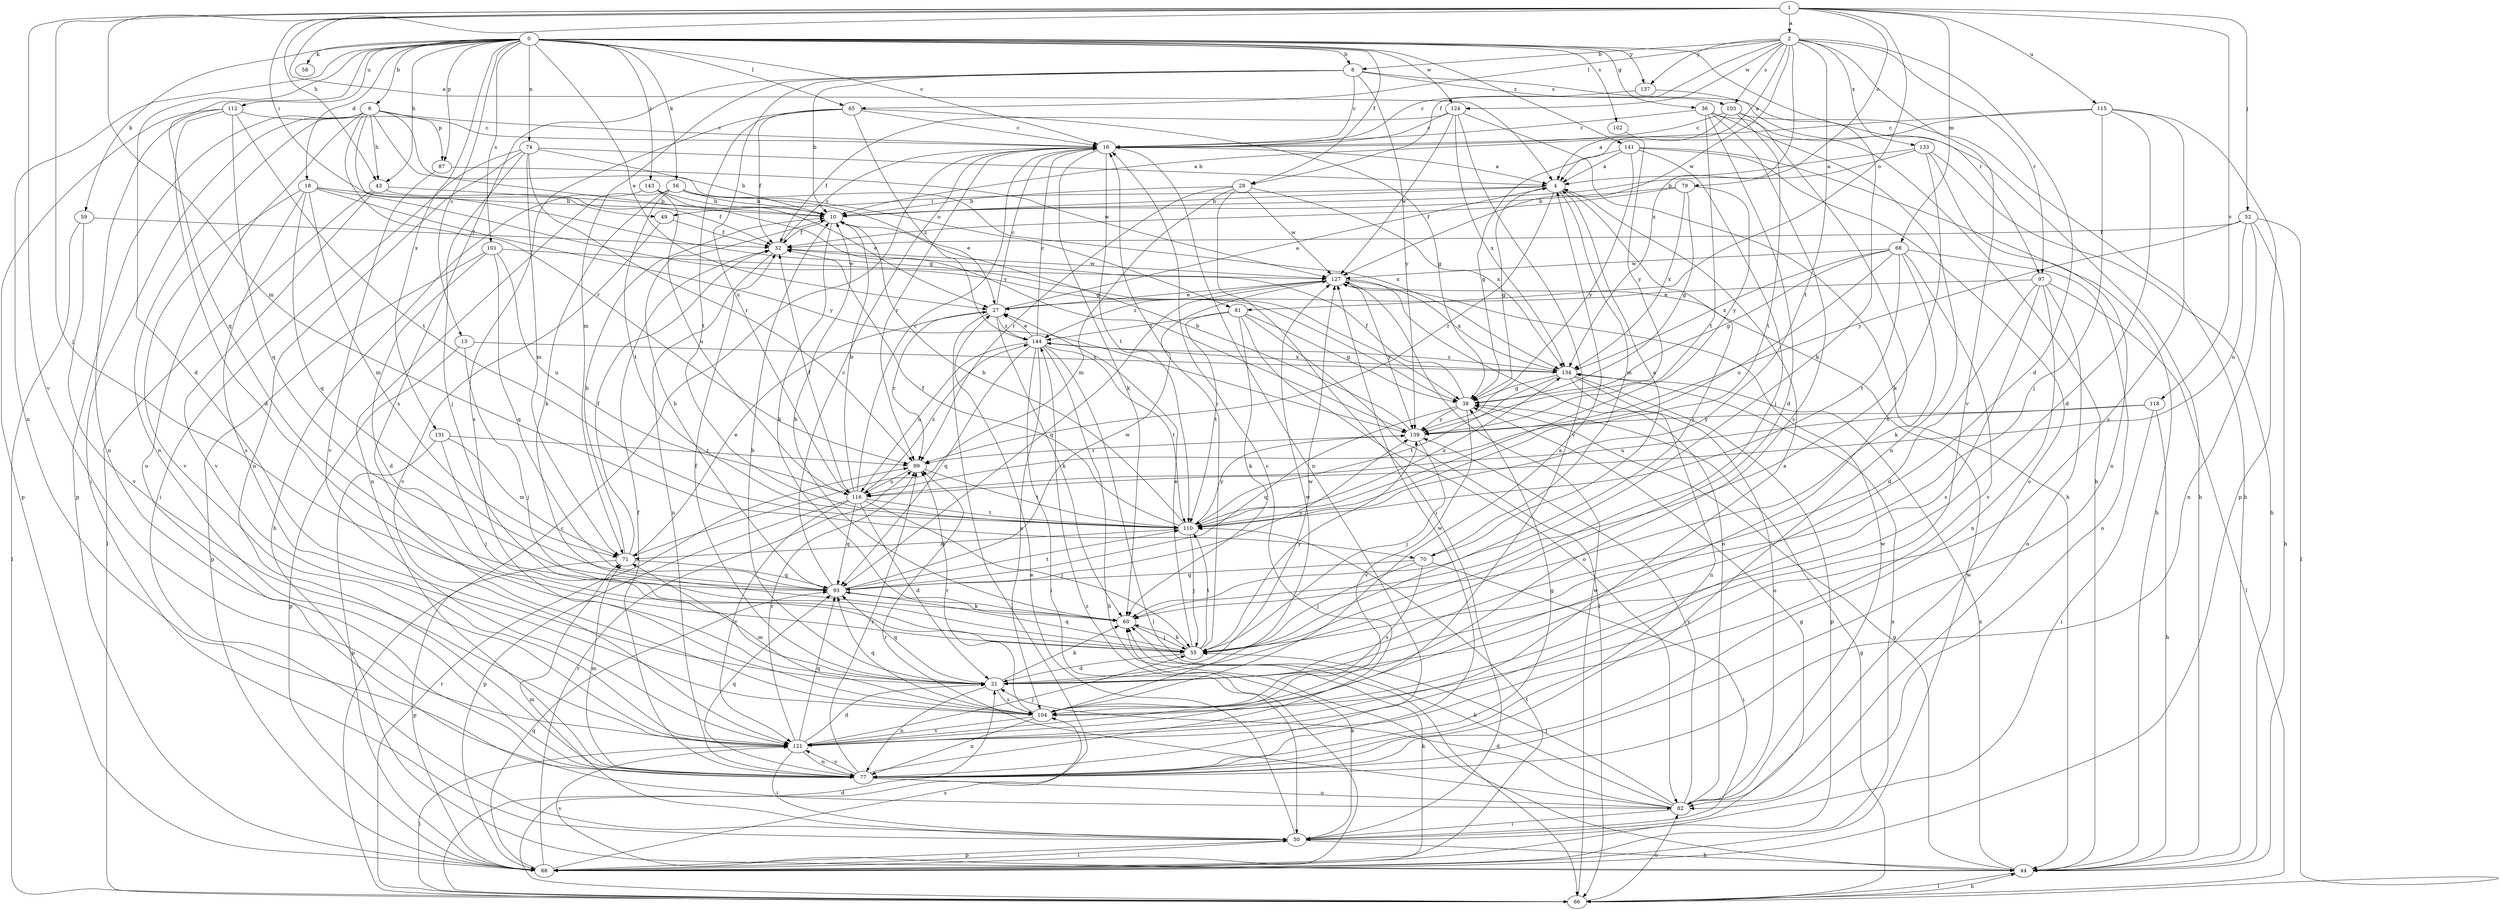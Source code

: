 strict digraph  {
0;
1;
2;
4;
6;
8;
10;
13;
16;
18;
21;
27;
28;
32;
36;
38;
43;
44;
49;
50;
52;
55;
56;
58;
59;
60;
65;
66;
68;
70;
71;
74;
77;
79;
81;
82;
87;
88;
93;
97;
99;
101;
102;
103;
104;
110;
112;
115;
116;
118;
121;
124;
127;
131;
133;
134;
137;
139;
141;
143;
144;
0 -> 6  [label=b];
0 -> 8  [label=b];
0 -> 13  [label=c];
0 -> 16  [label=c];
0 -> 18  [label=d];
0 -> 21  [label=d];
0 -> 27  [label=e];
0 -> 28  [label=f];
0 -> 36  [label=g];
0 -> 43  [label=h];
0 -> 56  [label=k];
0 -> 58  [label=k];
0 -> 59  [label=k];
0 -> 65  [label=l];
0 -> 74  [label=n];
0 -> 77  [label=n];
0 -> 87  [label=p];
0 -> 93  [label=q];
0 -> 97  [label=r];
0 -> 101  [label=s];
0 -> 102  [label=s];
0 -> 112  [label=u];
0 -> 124  [label=w];
0 -> 131  [label=x];
0 -> 137  [label=y];
0 -> 141  [label=z];
0 -> 143  [label=z];
1 -> 2  [label=a];
1 -> 4  [label=a];
1 -> 43  [label=h];
1 -> 49  [label=i];
1 -> 52  [label=j];
1 -> 55  [label=j];
1 -> 68  [label=m];
1 -> 70  [label=m];
1 -> 79  [label=o];
1 -> 81  [label=o];
1 -> 115  [label=u];
1 -> 118  [label=v];
1 -> 121  [label=v];
2 -> 4  [label=a];
2 -> 8  [label=b];
2 -> 21  [label=d];
2 -> 28  [label=f];
2 -> 65  [label=l];
2 -> 97  [label=r];
2 -> 103  [label=s];
2 -> 110  [label=t];
2 -> 121  [label=v];
2 -> 124  [label=w];
2 -> 127  [label=w];
2 -> 133  [label=x];
2 -> 134  [label=x];
2 -> 137  [label=y];
4 -> 10  [label=b];
4 -> 38  [label=g];
4 -> 49  [label=i];
4 -> 55  [label=j];
4 -> 70  [label=m];
4 -> 99  [label=r];
6 -> 16  [label=c];
6 -> 38  [label=g];
6 -> 43  [label=h];
6 -> 50  [label=i];
6 -> 77  [label=n];
6 -> 81  [label=o];
6 -> 82  [label=o];
6 -> 87  [label=p];
6 -> 88  [label=p];
6 -> 99  [label=r];
6 -> 139  [label=y];
8 -> 10  [label=b];
8 -> 16  [label=c];
8 -> 44  [label=h];
8 -> 71  [label=m];
8 -> 103  [label=s];
8 -> 104  [label=s];
8 -> 116  [label=u];
8 -> 139  [label=y];
10 -> 32  [label=f];
10 -> 60  [label=k];
13 -> 55  [label=j];
13 -> 88  [label=p];
13 -> 134  [label=x];
16 -> 4  [label=a];
16 -> 60  [label=k];
16 -> 77  [label=n];
16 -> 99  [label=r];
16 -> 110  [label=t];
18 -> 10  [label=b];
18 -> 38  [label=g];
18 -> 71  [label=m];
18 -> 93  [label=q];
18 -> 104  [label=s];
18 -> 121  [label=v];
18 -> 139  [label=y];
21 -> 10  [label=b];
21 -> 32  [label=f];
21 -> 60  [label=k];
21 -> 77  [label=n];
21 -> 93  [label=q];
21 -> 104  [label=s];
21 -> 127  [label=w];
27 -> 4  [label=a];
27 -> 16  [label=c];
27 -> 60  [label=k];
27 -> 66  [label=l];
27 -> 99  [label=r];
27 -> 144  [label=z];
28 -> 10  [label=b];
28 -> 50  [label=i];
28 -> 71  [label=m];
28 -> 99  [label=r];
28 -> 127  [label=w];
28 -> 134  [label=x];
32 -> 16  [label=c];
32 -> 77  [label=n];
32 -> 127  [label=w];
36 -> 16  [label=c];
36 -> 21  [label=d];
36 -> 44  [label=h];
36 -> 77  [label=n];
36 -> 104  [label=s];
36 -> 110  [label=t];
38 -> 32  [label=f];
38 -> 93  [label=q];
38 -> 121  [label=v];
38 -> 139  [label=y];
43 -> 10  [label=b];
43 -> 32  [label=f];
43 -> 66  [label=l];
43 -> 121  [label=v];
44 -> 38  [label=g];
44 -> 66  [label=l];
44 -> 121  [label=v];
44 -> 134  [label=x];
49 -> 32  [label=f];
49 -> 121  [label=v];
50 -> 27  [label=e];
50 -> 38  [label=g];
50 -> 44  [label=h];
50 -> 60  [label=k];
50 -> 71  [label=m];
50 -> 88  [label=p];
52 -> 32  [label=f];
52 -> 44  [label=h];
52 -> 66  [label=l];
52 -> 77  [label=n];
52 -> 116  [label=u];
52 -> 139  [label=y];
55 -> 16  [label=c];
55 -> 21  [label=d];
55 -> 27  [label=e];
55 -> 60  [label=k];
55 -> 93  [label=q];
55 -> 110  [label=t];
55 -> 139  [label=y];
56 -> 10  [label=b];
56 -> 27  [label=e];
56 -> 60  [label=k];
56 -> 77  [label=n];
56 -> 110  [label=t];
56 -> 134  [label=x];
59 -> 32  [label=f];
59 -> 66  [label=l];
59 -> 121  [label=v];
60 -> 10  [label=b];
60 -> 55  [label=j];
65 -> 16  [label=c];
65 -> 32  [label=f];
65 -> 38  [label=g];
65 -> 104  [label=s];
65 -> 110  [label=t];
65 -> 144  [label=z];
66 -> 16  [label=c];
66 -> 21  [label=d];
66 -> 38  [label=g];
66 -> 44  [label=h];
66 -> 82  [label=o];
66 -> 99  [label=r];
66 -> 127  [label=w];
68 -> 38  [label=g];
68 -> 60  [label=k];
68 -> 82  [label=o];
68 -> 110  [label=t];
68 -> 116  [label=u];
68 -> 121  [label=v];
68 -> 127  [label=w];
68 -> 134  [label=x];
70 -> 4  [label=a];
70 -> 50  [label=i];
70 -> 55  [label=j];
70 -> 93  [label=q];
70 -> 104  [label=s];
71 -> 10  [label=b];
71 -> 27  [label=e];
71 -> 32  [label=f];
71 -> 88  [label=p];
71 -> 93  [label=q];
74 -> 4  [label=a];
74 -> 10  [label=b];
74 -> 50  [label=i];
74 -> 55  [label=j];
74 -> 71  [label=m];
74 -> 77  [label=n];
74 -> 99  [label=r];
77 -> 16  [label=c];
77 -> 32  [label=f];
77 -> 38  [label=g];
77 -> 71  [label=m];
77 -> 82  [label=o];
77 -> 93  [label=q];
77 -> 99  [label=r];
77 -> 121  [label=v];
77 -> 127  [label=w];
79 -> 10  [label=b];
79 -> 32  [label=f];
79 -> 38  [label=g];
79 -> 134  [label=x];
79 -> 139  [label=y];
81 -> 38  [label=g];
81 -> 60  [label=k];
81 -> 66  [label=l];
81 -> 82  [label=o];
81 -> 110  [label=t];
81 -> 144  [label=z];
82 -> 21  [label=d];
82 -> 50  [label=i];
82 -> 55  [label=j];
82 -> 60  [label=k];
82 -> 99  [label=r];
82 -> 127  [label=w];
82 -> 139  [label=y];
87 -> 121  [label=v];
87 -> 127  [label=w];
88 -> 50  [label=i];
88 -> 60  [label=k];
88 -> 93  [label=q];
88 -> 99  [label=r];
88 -> 104  [label=s];
88 -> 110  [label=t];
88 -> 127  [label=w];
88 -> 134  [label=x];
88 -> 144  [label=z];
93 -> 10  [label=b];
93 -> 16  [label=c];
93 -> 60  [label=k];
93 -> 110  [label=t];
93 -> 127  [label=w];
93 -> 139  [label=y];
97 -> 21  [label=d];
97 -> 27  [label=e];
97 -> 66  [label=l];
97 -> 77  [label=n];
97 -> 82  [label=o];
97 -> 104  [label=s];
99 -> 110  [label=t];
99 -> 116  [label=u];
101 -> 21  [label=d];
101 -> 88  [label=p];
101 -> 93  [label=q];
101 -> 116  [label=u];
101 -> 127  [label=w];
102 -> 139  [label=y];
103 -> 4  [label=a];
103 -> 16  [label=c];
103 -> 44  [label=h];
103 -> 104  [label=s];
103 -> 110  [label=t];
104 -> 4  [label=a];
104 -> 71  [label=m];
104 -> 77  [label=n];
104 -> 93  [label=q];
104 -> 99  [label=r];
104 -> 121  [label=v];
104 -> 127  [label=w];
110 -> 10  [label=b];
110 -> 32  [label=f];
110 -> 55  [label=j];
110 -> 71  [label=m];
110 -> 134  [label=x];
110 -> 139  [label=y];
112 -> 16  [label=c];
112 -> 21  [label=d];
112 -> 77  [label=n];
112 -> 88  [label=p];
112 -> 93  [label=q];
112 -> 110  [label=t];
115 -> 10  [label=b];
115 -> 16  [label=c];
115 -> 21  [label=d];
115 -> 55  [label=j];
115 -> 88  [label=p];
115 -> 104  [label=s];
116 -> 10  [label=b];
116 -> 16  [label=c];
116 -> 21  [label=d];
116 -> 32  [label=f];
116 -> 55  [label=j];
116 -> 88  [label=p];
116 -> 93  [label=q];
116 -> 110  [label=t];
116 -> 121  [label=v];
116 -> 144  [label=z];
118 -> 44  [label=h];
118 -> 50  [label=i];
118 -> 116  [label=u];
118 -> 139  [label=y];
121 -> 4  [label=a];
121 -> 21  [label=d];
121 -> 50  [label=i];
121 -> 55  [label=j];
121 -> 66  [label=l];
121 -> 77  [label=n];
121 -> 93  [label=q];
121 -> 99  [label=r];
124 -> 16  [label=c];
124 -> 32  [label=f];
124 -> 44  [label=h];
124 -> 121  [label=v];
124 -> 127  [label=w];
124 -> 134  [label=x];
127 -> 27  [label=e];
127 -> 82  [label=o];
127 -> 93  [label=q];
127 -> 134  [label=x];
127 -> 139  [label=y];
127 -> 144  [label=z];
131 -> 55  [label=j];
131 -> 71  [label=m];
131 -> 88  [label=p];
131 -> 99  [label=r];
133 -> 4  [label=a];
133 -> 10  [label=b];
133 -> 44  [label=h];
133 -> 60  [label=k];
133 -> 77  [label=n];
134 -> 38  [label=g];
134 -> 77  [label=n];
134 -> 82  [label=o];
134 -> 88  [label=p];
134 -> 110  [label=t];
134 -> 144  [label=z];
137 -> 16  [label=c];
137 -> 60  [label=k];
139 -> 10  [label=b];
139 -> 55  [label=j];
139 -> 99  [label=r];
141 -> 4  [label=a];
141 -> 38  [label=g];
141 -> 44  [label=h];
141 -> 55  [label=j];
141 -> 82  [label=o];
141 -> 139  [label=y];
143 -> 10  [label=b];
143 -> 27  [label=e];
143 -> 44  [label=h];
143 -> 116  [label=u];
144 -> 16  [label=c];
144 -> 27  [label=e];
144 -> 44  [label=h];
144 -> 50  [label=i];
144 -> 66  [label=l];
144 -> 93  [label=q];
144 -> 104  [label=s];
144 -> 110  [label=t];
144 -> 116  [label=u];
144 -> 134  [label=x];
}
